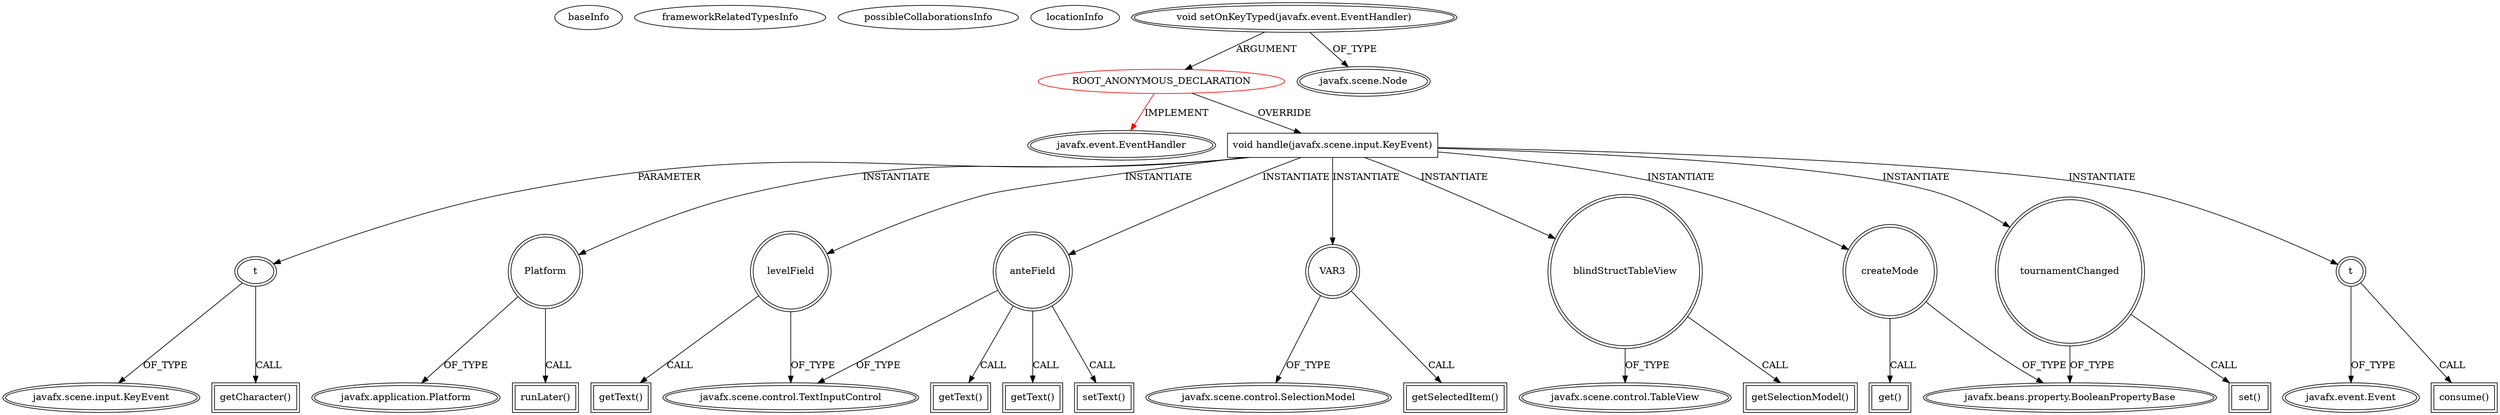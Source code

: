 digraph {
baseInfo[graphId=2985,category="extension_graph",isAnonymous=true,possibleRelation=false]
frameworkRelatedTypesInfo[0="javafx.event.EventHandler"]
possibleCollaborationsInfo[]
locationInfo[projectName="hock323-eventManager",filePath="/hock323-eventManager/EventManager-master/src/eventManager/controller/pokerTournament/BlindsController.java",contextSignature="void chargeBlindStructView()",graphId="2985"]
0[label="ROOT_ANONYMOUS_DECLARATION",vertexType="ROOT_ANONYMOUS_DECLARATION",isFrameworkType=false,color=red]
1[label="javafx.event.EventHandler",vertexType="FRAMEWORK_INTERFACE_TYPE",isFrameworkType=true,peripheries=2]
2[label="void setOnKeyTyped(javafx.event.EventHandler)",vertexType="OUTSIDE_CALL",isFrameworkType=true,peripheries=2]
3[label="javafx.scene.Node",vertexType="FRAMEWORK_CLASS_TYPE",isFrameworkType=true,peripheries=2]
4[label="void handle(javafx.scene.input.KeyEvent)",vertexType="OVERRIDING_METHOD_DECLARATION",isFrameworkType=false,shape=box]
5[label="t",vertexType="PARAMETER_DECLARATION",isFrameworkType=true,peripheries=2]
6[label="javafx.scene.input.KeyEvent",vertexType="FRAMEWORK_CLASS_TYPE",isFrameworkType=true,peripheries=2]
7[label="Platform",vertexType="VARIABLE_EXPRESION",isFrameworkType=true,peripheries=2,shape=circle]
9[label="javafx.application.Platform",vertexType="FRAMEWORK_CLASS_TYPE",isFrameworkType=true,peripheries=2]
8[label="runLater()",vertexType="INSIDE_CALL",isFrameworkType=true,peripheries=2,shape=box]
10[label="levelField",vertexType="VARIABLE_EXPRESION",isFrameworkType=true,peripheries=2,shape=circle]
12[label="javafx.scene.control.TextInputControl",vertexType="FRAMEWORK_CLASS_TYPE",isFrameworkType=true,peripheries=2]
11[label="getText()",vertexType="INSIDE_CALL",isFrameworkType=true,peripheries=2,shape=box]
13[label="anteField",vertexType="VARIABLE_EXPRESION",isFrameworkType=true,peripheries=2,shape=circle]
14[label="getText()",vertexType="INSIDE_CALL",isFrameworkType=true,peripheries=2,shape=box]
16[label="VAR3",vertexType="VARIABLE_EXPRESION",isFrameworkType=true,peripheries=2,shape=circle]
18[label="javafx.scene.control.SelectionModel",vertexType="FRAMEWORK_CLASS_TYPE",isFrameworkType=true,peripheries=2]
17[label="getSelectedItem()",vertexType="INSIDE_CALL",isFrameworkType=true,peripheries=2,shape=box]
19[label="blindStructTableView",vertexType="VARIABLE_EXPRESION",isFrameworkType=true,peripheries=2,shape=circle]
21[label="javafx.scene.control.TableView",vertexType="FRAMEWORK_CLASS_TYPE",isFrameworkType=true,peripheries=2]
20[label="getSelectionModel()",vertexType="INSIDE_CALL",isFrameworkType=true,peripheries=2,shape=box]
23[label="getText()",vertexType="INSIDE_CALL",isFrameworkType=true,peripheries=2,shape=box]
25[label="setText()",vertexType="INSIDE_CALL",isFrameworkType=true,peripheries=2,shape=box]
27[label="getCharacter()",vertexType="INSIDE_CALL",isFrameworkType=true,peripheries=2,shape=box]
28[label="createMode",vertexType="VARIABLE_EXPRESION",isFrameworkType=true,peripheries=2,shape=circle]
30[label="javafx.beans.property.BooleanPropertyBase",vertexType="FRAMEWORK_CLASS_TYPE",isFrameworkType=true,peripheries=2]
29[label="get()",vertexType="INSIDE_CALL",isFrameworkType=true,peripheries=2,shape=box]
31[label="tournamentChanged",vertexType="VARIABLE_EXPRESION",isFrameworkType=true,peripheries=2,shape=circle]
32[label="set()",vertexType="INSIDE_CALL",isFrameworkType=true,peripheries=2,shape=box]
34[label="t",vertexType="VARIABLE_EXPRESION",isFrameworkType=true,peripheries=2,shape=circle]
36[label="javafx.event.Event",vertexType="FRAMEWORK_CLASS_TYPE",isFrameworkType=true,peripheries=2]
35[label="consume()",vertexType="INSIDE_CALL",isFrameworkType=true,peripheries=2,shape=box]
0->1[label="IMPLEMENT",color=red]
2->0[label="ARGUMENT"]
2->3[label="OF_TYPE"]
0->4[label="OVERRIDE"]
5->6[label="OF_TYPE"]
4->5[label="PARAMETER"]
4->7[label="INSTANTIATE"]
7->9[label="OF_TYPE"]
7->8[label="CALL"]
4->10[label="INSTANTIATE"]
10->12[label="OF_TYPE"]
10->11[label="CALL"]
4->13[label="INSTANTIATE"]
13->12[label="OF_TYPE"]
13->14[label="CALL"]
4->16[label="INSTANTIATE"]
16->18[label="OF_TYPE"]
16->17[label="CALL"]
4->19[label="INSTANTIATE"]
19->21[label="OF_TYPE"]
19->20[label="CALL"]
13->23[label="CALL"]
13->25[label="CALL"]
5->27[label="CALL"]
4->28[label="INSTANTIATE"]
28->30[label="OF_TYPE"]
28->29[label="CALL"]
4->31[label="INSTANTIATE"]
31->30[label="OF_TYPE"]
31->32[label="CALL"]
4->34[label="INSTANTIATE"]
34->36[label="OF_TYPE"]
34->35[label="CALL"]
}

